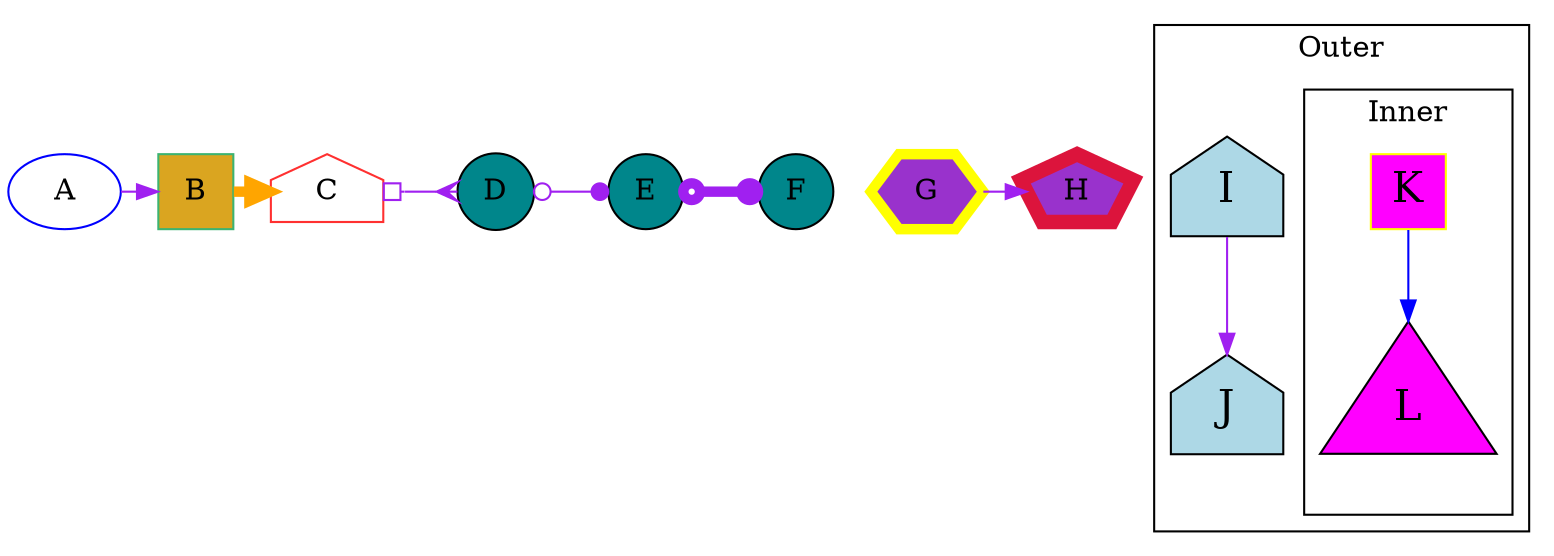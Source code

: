 strict digraph graph_55
{
	A [color = blue]

	node [shape = house]
	edge [color = purple]

	{
		rank = same
		C
		node [fillcolor = goldenrod shape = circle style = filled]
		A -> B
		B [color = mediumseagreen]
		C [color = firebrick1]
		B -> C [color = orange penwidth = 5]
		node [fillcolor = turquoise4]
		C -> D [arrowtail = obox arrowhead = crow dir = both minlen = 2]
		D -> E [arrowtail = odot arrowhead = dot dir = both minlen = 2]
		E -> F [arrowtail = odot arrowhead = dot dir = both minlen = 2 penwidth = 5]
		{
			node [fillcolor = darkorchid shape = pentagon]
			G [color = yellow penwidth = 5 shape = hexagon]
			H [color = crimson penwidth = 7]
			G -> H
		}
	}

	B [shape = square]

	node [fillcolor = lightblue fontsize = 20 style = filled]

	subgraph cluster_outer
	{
		label = Outer
		I -> J

		subgraph cluster_inner
		{
			label = Inner
			node [fillcolor = magenta shape = triangle]
			edge [color = blue]
			K [color = yellow shape = square]
			K -> L
		}
	}
	graph [rankdir = TB]
}
